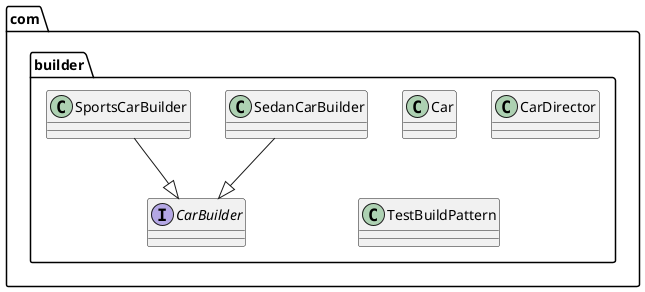 @startuml
class com.builder.Car
class com.builder.CarDirector
class com.builder.SedanCarBuilder
class com.builder.SportsCarBuilder
class com.builder.TestBuildPattern
interface com.builder.CarBuilder
com.builder.SedanCarBuilder --|> com.builder.CarBuilder
com.builder.SportsCarBuilder --|> com.builder.CarBuilder
@enduml